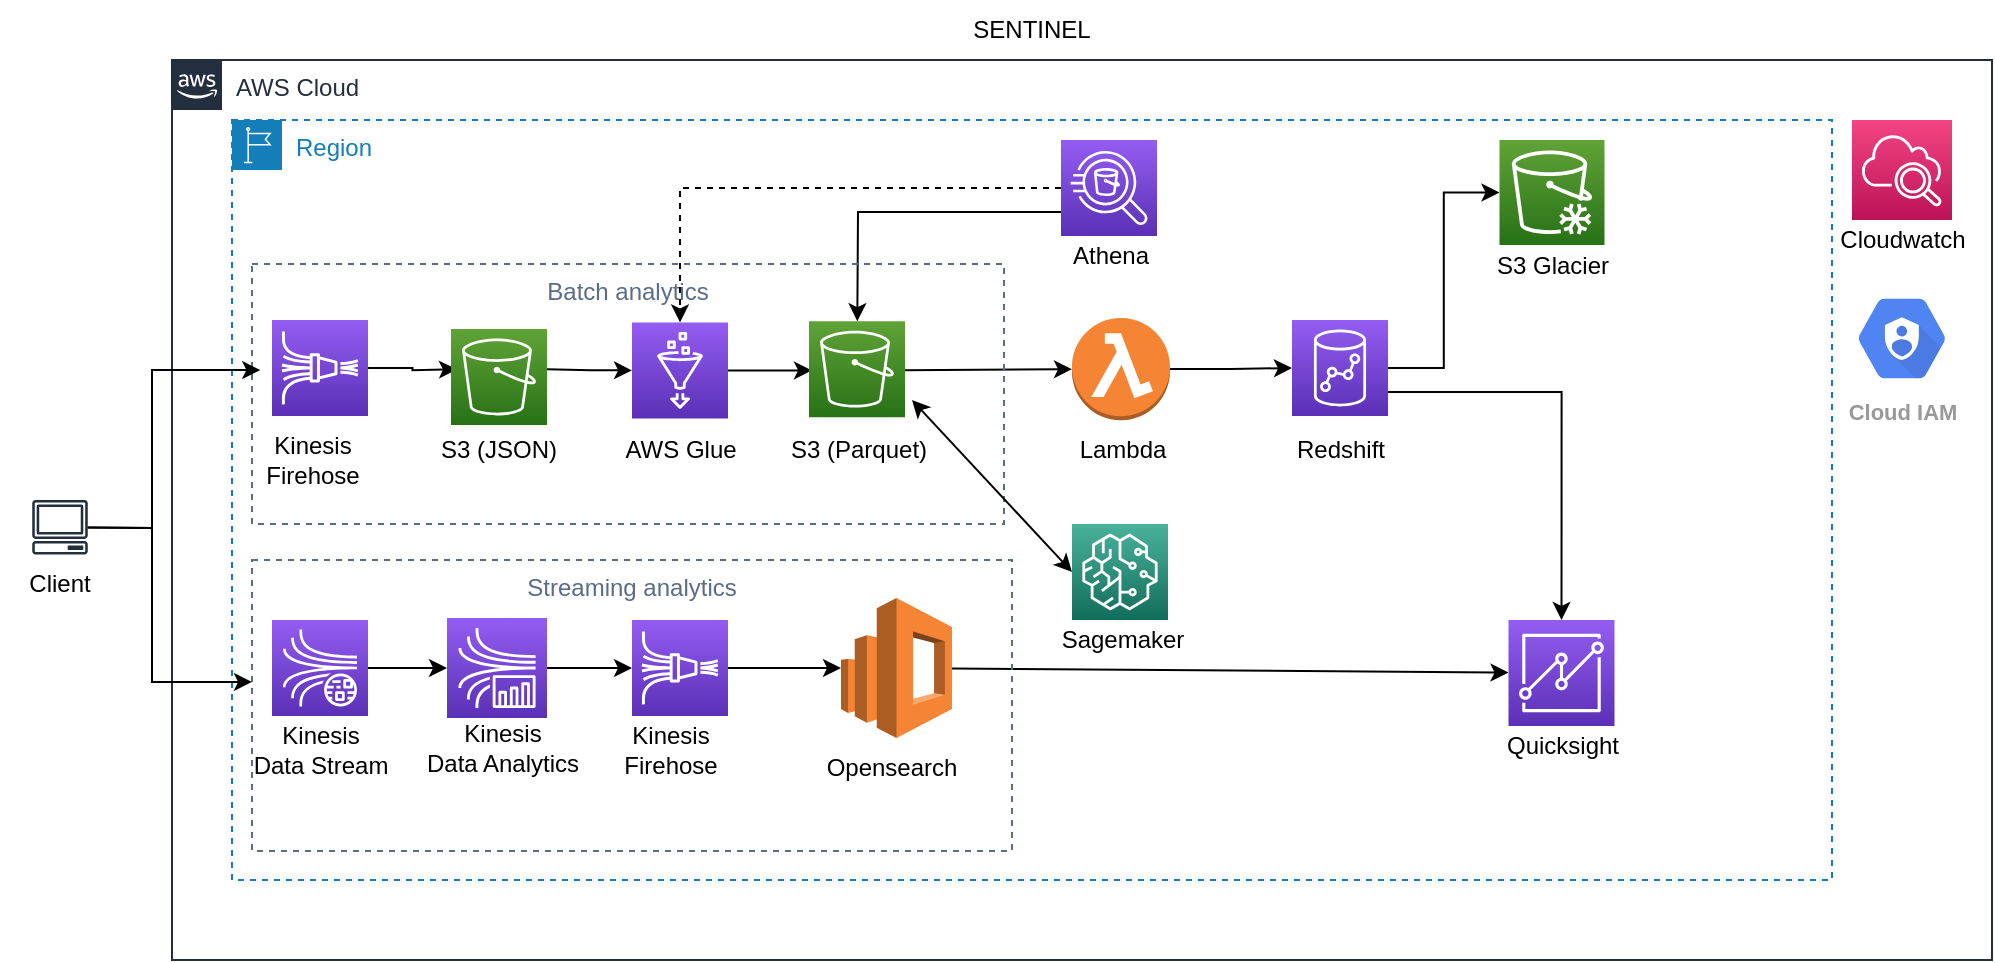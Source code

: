 <mxfile version="16.6.6" type="github">
  <diagram id="7Q6d0gSe2RfeiBhIu6H1" name="Page-1">
    <mxGraphModel dx="1822" dy="762" grid="0" gridSize="10" guides="1" tooltips="1" connect="1" arrows="1" fold="1" page="0" pageScale="1" pageWidth="850" pageHeight="1100" math="0" shadow="0">
      <root>
        <mxCell id="0" />
        <mxCell id="1" parent="0" />
        <mxCell id="qzB6tSZT5ePcG6Z2w_7R-3" value="AWS Cloud" style="points=[[0,0],[0.25,0],[0.5,0],[0.75,0],[1,0],[1,0.25],[1,0.5],[1,0.75],[1,1],[0.75,1],[0.5,1],[0.25,1],[0,1],[0,0.75],[0,0.5],[0,0.25]];outlineConnect=0;gradientColor=none;html=1;whiteSpace=wrap;fontSize=12;fontStyle=0;container=1;pointerEvents=0;collapsible=0;recursiveResize=0;shape=mxgraph.aws4.group;grIcon=mxgraph.aws4.group_aws_cloud_alt;strokeColor=#232F3E;fillColor=none;verticalAlign=top;align=left;spacingLeft=30;fontColor=#232F3E;dashed=0;" parent="1" vertex="1">
          <mxGeometry x="50" y="40" width="910" height="450" as="geometry" />
        </mxCell>
        <mxCell id="KunmOENqvzwIEbT-jIGr-20" value="" style="sketch=0;points=[[0,0,0],[0.25,0,0],[0.5,0,0],[0.75,0,0],[1,0,0],[0,1,0],[0.25,1,0],[0.5,1,0],[0.75,1,0],[1,1,0],[0,0.25,0],[0,0.5,0],[0,0.75,0],[1,0.25,0],[1,0.5,0],[1,0.75,0]];points=[[0,0,0],[0.25,0,0],[0.5,0,0],[0.75,0,0],[1,0,0],[0,1,0],[0.25,1,0],[0.5,1,0],[0.75,1,0],[1,1,0],[0,0.25,0],[0,0.5,0],[0,0.75,0],[1,0.25,0],[1,0.5,0],[1,0.75,0]];outlineConnect=0;fontColor=#232F3E;gradientColor=#F34482;gradientDirection=north;fillColor=#BC1356;strokeColor=#ffffff;dashed=0;verticalLabelPosition=bottom;verticalAlign=top;align=center;html=1;fontSize=12;fontStyle=0;aspect=fixed;shape=mxgraph.aws4.resourceIcon;resIcon=mxgraph.aws4.cloudwatch_2;" parent="qzB6tSZT5ePcG6Z2w_7R-3" vertex="1">
          <mxGeometry x="840" y="30" width="50" height="50" as="geometry" />
        </mxCell>
        <mxCell id="KunmOENqvzwIEbT-jIGr-21" value="Cloudwatch" style="text;html=1;resizable=0;autosize=1;align=center;verticalAlign=middle;points=[];fillColor=none;strokeColor=none;rounded=0;" parent="qzB6tSZT5ePcG6Z2w_7R-3" vertex="1">
          <mxGeometry x="825" y="80" width="80" height="20" as="geometry" />
        </mxCell>
        <mxCell id="8UPiZ9vFNv64V0zAvvHJ-7" value="Cloud IAM" style="sketch=0;html=1;fillColor=#5184F3;strokeColor=none;verticalAlign=top;labelPosition=center;verticalLabelPosition=bottom;align=center;spacingTop=-6;fontSize=11;fontStyle=1;fontColor=#999999;shape=mxgraph.gcp2.hexIcon;prIcon=cloud_iam" parent="qzB6tSZT5ePcG6Z2w_7R-3" vertex="1">
          <mxGeometry x="832" y="110" width="66" height="58.5" as="geometry" />
        </mxCell>
        <mxCell id="qzB6tSZT5ePcG6Z2w_7R-4" value="Region" style="points=[[0,0],[0.25,0],[0.5,0],[0.75,0],[1,0],[1,0.25],[1,0.5],[1,0.75],[1,1],[0.75,1],[0.5,1],[0.25,1],[0,1],[0,0.75],[0,0.5],[0,0.25]];outlineConnect=0;gradientColor=none;html=1;whiteSpace=wrap;fontSize=12;fontStyle=0;container=1;pointerEvents=0;collapsible=0;recursiveResize=0;shape=mxgraph.aws4.group;grIcon=mxgraph.aws4.group_region;strokeColor=#147EBA;fillColor=none;verticalAlign=top;align=left;spacingLeft=30;fontColor=#147EBA;dashed=1;" parent="1" vertex="1">
          <mxGeometry x="80" y="70" width="800" height="380" as="geometry" />
        </mxCell>
        <mxCell id="iw8xefliiGtKPW58excf-16" style="edgeStyle=orthogonalEdgeStyle;rounded=0;orthogonalLoop=1;jettySize=auto;html=1;exitX=1;exitY=0.5;exitDx=0;exitDy=0;exitPerimeter=0;" parent="qzB6tSZT5ePcG6Z2w_7R-4" source="iw8xefliiGtKPW58excf-3" edge="1">
          <mxGeometry relative="1" as="geometry">
            <mxPoint x="112.504" y="124.6" as="targetPoint" />
          </mxGeometry>
        </mxCell>
        <mxCell id="iw8xefliiGtKPW58excf-3" value="" style="sketch=0;points=[[0,0,0],[0.25,0,0],[0.5,0,0],[0.75,0,0],[1,0,0],[0,1,0],[0.25,1,0],[0.5,1,0],[0.75,1,0],[1,1,0],[0,0.25,0],[0,0.5,0],[0,0.75,0],[1,0.25,0],[1,0.5,0],[1,0.75,0]];outlineConnect=0;fontColor=#232F3E;gradientColor=#945DF2;gradientDirection=north;fillColor=#5A30B5;strokeColor=#ffffff;dashed=0;verticalLabelPosition=bottom;verticalAlign=top;align=center;html=1;fontSize=12;fontStyle=0;aspect=fixed;shape=mxgraph.aws4.resourceIcon;resIcon=mxgraph.aws4.kinesis_data_firehose;" parent="qzB6tSZT5ePcG6Z2w_7R-4" vertex="1">
          <mxGeometry x="20" y="100" width="48" height="48" as="geometry" />
        </mxCell>
        <mxCell id="iw8xefliiGtKPW58excf-17" value="" style="edgeStyle=orthogonalEdgeStyle;rounded=0;orthogonalLoop=1;jettySize=auto;html=1;" parent="qzB6tSZT5ePcG6Z2w_7R-4" target="iw8xefliiGtKPW58excf-5" edge="1">
          <mxGeometry relative="1" as="geometry">
            <mxPoint x="157.496" y="124.6" as="sourcePoint" />
          </mxGeometry>
        </mxCell>
        <mxCell id="iw8xefliiGtKPW58excf-18" style="edgeStyle=orthogonalEdgeStyle;rounded=0;orthogonalLoop=1;jettySize=auto;html=1;exitX=1;exitY=0.5;exitDx=0;exitDy=0;exitPerimeter=0;" parent="qzB6tSZT5ePcG6Z2w_7R-4" source="iw8xefliiGtKPW58excf-5" edge="1">
          <mxGeometry relative="1" as="geometry">
            <mxPoint x="290.004" y="125.2" as="targetPoint" />
          </mxGeometry>
        </mxCell>
        <mxCell id="iw8xefliiGtKPW58excf-5" value="" style="sketch=0;points=[[0,0,0],[0.25,0,0],[0.5,0,0],[0.75,0,0],[1,0,0],[0,1,0],[0.25,1,0],[0.5,1,0],[0.75,1,0],[1,1,0],[0,0.25,0],[0,0.5,0],[0,0.75,0],[1,0.25,0],[1,0.5,0],[1,0.75,0]];outlineConnect=0;fontColor=#232F3E;gradientColor=#945DF2;gradientDirection=north;fillColor=#5A30B5;strokeColor=#ffffff;dashed=0;verticalLabelPosition=bottom;verticalAlign=top;align=center;html=1;fontSize=12;fontStyle=0;aspect=fixed;shape=mxgraph.aws4.resourceIcon;resIcon=mxgraph.aws4.glue;" parent="qzB6tSZT5ePcG6Z2w_7R-4" vertex="1">
          <mxGeometry x="200" y="101.2" width="48" height="48" as="geometry" />
        </mxCell>
        <mxCell id="iw8xefliiGtKPW58excf-38" value="" style="edgeStyle=orthogonalEdgeStyle;rounded=0;orthogonalLoop=1;jettySize=auto;html=1;startArrow=none;startFill=0;endArrow=classic;endFill=1;" parent="qzB6tSZT5ePcG6Z2w_7R-4" source="iw8xefliiGtKPW58excf-13" target="iw8xefliiGtKPW58excf-14" edge="1">
          <mxGeometry relative="1" as="geometry" />
        </mxCell>
        <mxCell id="iw8xefliiGtKPW58excf-13" value="" style="sketch=0;points=[[0,0,0],[0.25,0,0],[0.5,0,0],[0.75,0,0],[1,0,0],[0,1,0],[0.25,1,0],[0.5,1,0],[0.75,1,0],[1,1,0],[0,0.25,0],[0,0.5,0],[0,0.75,0],[1,0.25,0],[1,0.5,0],[1,0.75,0]];outlineConnect=0;fontColor=#232F3E;gradientColor=#945DF2;gradientDirection=north;fillColor=#5A30B5;strokeColor=#ffffff;dashed=0;verticalLabelPosition=bottom;verticalAlign=top;align=center;html=1;fontSize=12;fontStyle=0;aspect=fixed;shape=mxgraph.aws4.resourceIcon;resIcon=mxgraph.aws4.kinesis_data_streams;" parent="qzB6tSZT5ePcG6Z2w_7R-4" vertex="1">
          <mxGeometry x="20" y="250" width="48" height="48" as="geometry" />
        </mxCell>
        <mxCell id="iw8xefliiGtKPW58excf-39" value="" style="edgeStyle=orthogonalEdgeStyle;rounded=0;orthogonalLoop=1;jettySize=auto;html=1;startArrow=none;startFill=0;" parent="qzB6tSZT5ePcG6Z2w_7R-4" source="iw8xefliiGtKPW58excf-14" target="iw8xefliiGtKPW58excf-15" edge="1">
          <mxGeometry relative="1" as="geometry" />
        </mxCell>
        <mxCell id="iw8xefliiGtKPW58excf-14" value="" style="sketch=0;points=[[0,0,0],[0.25,0,0],[0.5,0,0],[0.75,0,0],[1,0,0],[0,1,0],[0.25,1,0],[0.5,1,0],[0.75,1,0],[1,1,0],[0,0.25,0],[0,0.5,0],[0,0.75,0],[1,0.25,0],[1,0.5,0],[1,0.75,0]];outlineConnect=0;fontColor=#232F3E;gradientColor=#945DF2;gradientDirection=north;fillColor=#5A30B5;strokeColor=#ffffff;dashed=0;verticalLabelPosition=bottom;verticalAlign=top;align=center;html=1;fontSize=12;fontStyle=0;aspect=fixed;shape=mxgraph.aws4.resourceIcon;resIcon=mxgraph.aws4.kinesis_data_analytics;" parent="qzB6tSZT5ePcG6Z2w_7R-4" vertex="1">
          <mxGeometry x="107.5" y="249" width="50" height="50" as="geometry" />
        </mxCell>
        <mxCell id="KunmOENqvzwIEbT-jIGr-3" style="edgeStyle=orthogonalEdgeStyle;rounded=0;orthogonalLoop=1;jettySize=auto;html=1;" parent="qzB6tSZT5ePcG6Z2w_7R-4" source="iw8xefliiGtKPW58excf-15" target="KunmOENqvzwIEbT-jIGr-2" edge="1">
          <mxGeometry relative="1" as="geometry" />
        </mxCell>
        <mxCell id="iw8xefliiGtKPW58excf-15" value="" style="sketch=0;points=[[0,0,0],[0.25,0,0],[0.5,0,0],[0.75,0,0],[1,0,0],[0,1,0],[0.25,1,0],[0.5,1,0],[0.75,1,0],[1,1,0],[0,0.25,0],[0,0.5,0],[0,0.75,0],[1,0.25,0],[1,0.5,0],[1,0.75,0]];outlineConnect=0;fontColor=#232F3E;gradientColor=#945DF2;gradientDirection=north;fillColor=#5A30B5;strokeColor=#ffffff;dashed=0;verticalLabelPosition=bottom;verticalAlign=top;align=center;html=1;fontSize=12;fontStyle=0;aspect=fixed;shape=mxgraph.aws4.resourceIcon;resIcon=mxgraph.aws4.kinesis_data_firehose;" parent="qzB6tSZT5ePcG6Z2w_7R-4" vertex="1">
          <mxGeometry x="200" y="250" width="48" height="48" as="geometry" />
        </mxCell>
        <mxCell id="iw8xefliiGtKPW58excf-45" value="Kinesis&lt;br&gt;Firehose" style="text;html=1;resizable=0;autosize=1;align=center;verticalAlign=middle;points=[];fillColor=none;strokeColor=none;rounded=0;" parent="qzB6tSZT5ePcG6Z2w_7R-4" vertex="1">
          <mxGeometry x="10" y="155" width="60" height="30" as="geometry" />
        </mxCell>
        <mxCell id="iw8xefliiGtKPW58excf-46" value="S3 (JSON)" style="text;html=1;resizable=0;autosize=1;align=center;verticalAlign=middle;points=[];fillColor=none;strokeColor=none;rounded=0;" parent="qzB6tSZT5ePcG6Z2w_7R-4" vertex="1">
          <mxGeometry x="97.5" y="155" width="70" height="20" as="geometry" />
        </mxCell>
        <mxCell id="iw8xefliiGtKPW58excf-51" value="AWS Glue" style="text;html=1;resizable=0;autosize=1;align=center;verticalAlign=middle;points=[];fillColor=none;strokeColor=none;rounded=0;" parent="qzB6tSZT5ePcG6Z2w_7R-4" vertex="1">
          <mxGeometry x="189" y="155" width="70" height="20" as="geometry" />
        </mxCell>
        <mxCell id="iw8xefliiGtKPW58excf-53" value="Kinesis&lt;br&gt;Data Stream" style="text;html=1;resizable=0;autosize=1;align=center;verticalAlign=middle;points=[];fillColor=none;strokeColor=none;rounded=0;" parent="qzB6tSZT5ePcG6Z2w_7R-4" vertex="1">
          <mxGeometry x="4" y="300" width="80" height="30" as="geometry" />
        </mxCell>
        <mxCell id="iw8xefliiGtKPW58excf-54" value="Kinesis&lt;br&gt;Firehose" style="text;html=1;resizable=0;autosize=1;align=center;verticalAlign=middle;points=[];fillColor=none;strokeColor=none;rounded=0;" parent="qzB6tSZT5ePcG6Z2w_7R-4" vertex="1">
          <mxGeometry x="189" y="300" width="60" height="30" as="geometry" />
        </mxCell>
        <mxCell id="iw8xefliiGtKPW58excf-55" value="Kinesis&lt;br&gt;Data Analytics" style="text;html=1;resizable=0;autosize=1;align=center;verticalAlign=middle;points=[];fillColor=none;strokeColor=none;rounded=0;" parent="qzB6tSZT5ePcG6Z2w_7R-4" vertex="1">
          <mxGeometry x="90" y="299" width="90" height="30" as="geometry" />
        </mxCell>
        <mxCell id="KunmOENqvzwIEbT-jIGr-2" value="" style="outlineConnect=0;dashed=0;verticalLabelPosition=bottom;verticalAlign=top;align=center;html=1;shape=mxgraph.aws3.elasticsearch_service;fillColor=#F58534;gradientColor=none;aspect=fixed;" parent="qzB6tSZT5ePcG6Z2w_7R-4" vertex="1">
          <mxGeometry x="304.5" y="239" width="55.5" height="70" as="geometry" />
        </mxCell>
        <mxCell id="KunmOENqvzwIEbT-jIGr-4" value="Opensearch" style="text;html=1;strokeColor=none;fillColor=none;align=center;verticalAlign=middle;whiteSpace=wrap;rounded=0;" parent="qzB6tSZT5ePcG6Z2w_7R-4" vertex="1">
          <mxGeometry x="300" y="309" width="60" height="30" as="geometry" />
        </mxCell>
        <mxCell id="KunmOENqvzwIEbT-jIGr-10" style="edgeStyle=orthogonalEdgeStyle;rounded=0;orthogonalLoop=1;jettySize=auto;html=1;entryX=0;entryY=0.5;entryDx=0;entryDy=0;entryPerimeter=0;" parent="qzB6tSZT5ePcG6Z2w_7R-4" source="KunmOENqvzwIEbT-jIGr-6" target="KunmOENqvzwIEbT-jIGr-9" edge="1">
          <mxGeometry relative="1" as="geometry" />
        </mxCell>
        <mxCell id="KunmOENqvzwIEbT-jIGr-6" value="" style="outlineConnect=0;dashed=0;verticalLabelPosition=bottom;verticalAlign=top;align=center;html=1;shape=mxgraph.aws3.lambda_function;fillColor=#F58534;gradientColor=none;aspect=fixed;" parent="qzB6tSZT5ePcG6Z2w_7R-4" vertex="1">
          <mxGeometry x="420" y="99.03" width="49" height="51.13" as="geometry" />
        </mxCell>
        <mxCell id="KunmOENqvzwIEbT-jIGr-7" value="" style="endArrow=classic;html=1;rounded=0;entryX=0;entryY=0.5;entryDx=0;entryDy=0;entryPerimeter=0;" parent="qzB6tSZT5ePcG6Z2w_7R-4" target="KunmOENqvzwIEbT-jIGr-6" edge="1">
          <mxGeometry width="50" height="50" relative="1" as="geometry">
            <mxPoint x="334.996" y="125.073" as="sourcePoint" />
            <mxPoint x="450" y="230" as="targetPoint" />
          </mxGeometry>
        </mxCell>
        <mxCell id="KunmOENqvzwIEbT-jIGr-8" value="Lambda" style="text;html=1;resizable=0;autosize=1;align=center;verticalAlign=middle;points=[];fillColor=none;strokeColor=none;rounded=0;" parent="qzB6tSZT5ePcG6Z2w_7R-4" vertex="1">
          <mxGeometry x="414.5" y="155" width="60" height="20" as="geometry" />
        </mxCell>
        <mxCell id="KunmOENqvzwIEbT-jIGr-16" style="edgeStyle=orthogonalEdgeStyle;rounded=0;orthogonalLoop=1;jettySize=auto;html=1;entryX=0;entryY=0.5;entryDx=0;entryDy=0;entryPerimeter=0;" parent="qzB6tSZT5ePcG6Z2w_7R-4" source="KunmOENqvzwIEbT-jIGr-9" target="KunmOENqvzwIEbT-jIGr-12" edge="1">
          <mxGeometry relative="1" as="geometry" />
        </mxCell>
        <mxCell id="KunmOENqvzwIEbT-jIGr-18" style="edgeStyle=orthogonalEdgeStyle;rounded=0;orthogonalLoop=1;jettySize=auto;html=1;entryX=0.5;entryY=0;entryDx=0;entryDy=0;entryPerimeter=0;exitX=1;exitY=0.75;exitDx=0;exitDy=0;exitPerimeter=0;" parent="qzB6tSZT5ePcG6Z2w_7R-4" source="KunmOENqvzwIEbT-jIGr-9" target="KunmOENqvzwIEbT-jIGr-17" edge="1">
          <mxGeometry relative="1" as="geometry" />
        </mxCell>
        <mxCell id="KunmOENqvzwIEbT-jIGr-12" value="" style="sketch=0;points=[[0,0,0],[0.25,0,0],[0.5,0,0],[0.75,0,0],[1,0,0],[0,1,0],[0.25,1,0],[0.5,1,0],[0.75,1,0],[1,1,0],[0,0.25,0],[0,0.5,0],[0,0.75,0],[1,0.25,0],[1,0.5,0],[1,0.75,0]];outlineConnect=0;fontColor=#232F3E;gradientColor=#60A337;gradientDirection=north;fillColor=#277116;strokeColor=#ffffff;dashed=0;verticalLabelPosition=bottom;verticalAlign=top;align=center;html=1;fontSize=12;fontStyle=0;aspect=fixed;shape=mxgraph.aws4.resourceIcon;resIcon=mxgraph.aws4.glacier;" parent="qzB6tSZT5ePcG6Z2w_7R-4" vertex="1">
          <mxGeometry x="633.75" y="10" width="52.5" height="52.5" as="geometry" />
        </mxCell>
        <mxCell id="KunmOENqvzwIEbT-jIGr-13" value="S3 Glacier" style="text;html=1;resizable=0;autosize=1;align=center;verticalAlign=middle;points=[];fillColor=none;strokeColor=none;rounded=0;" parent="qzB6tSZT5ePcG6Z2w_7R-4" vertex="1">
          <mxGeometry x="625" y="62.5" width="70" height="20" as="geometry" />
        </mxCell>
        <mxCell id="KunmOENqvzwIEbT-jIGr-15" value="" style="sketch=0;points=[[0,0,0],[0.25,0,0],[0.5,0,0],[0.75,0,0],[1,0,0],[0,1,0],[0.25,1,0],[0.5,1,0],[0.75,1,0],[1,1,0],[0,0.25,0],[0,0.5,0],[0,0.75,0],[1,0.25,0],[1,0.5,0],[1,0.75,0]];outlineConnect=0;fontColor=#232F3E;gradientColor=#60A337;gradientDirection=north;fillColor=#277116;strokeColor=#ffffff;dashed=0;verticalLabelPosition=bottom;verticalAlign=top;align=center;html=1;fontSize=12;fontStyle=0;aspect=fixed;shape=mxgraph.aws4.resourceIcon;resIcon=mxgraph.aws4.s3;" parent="qzB6tSZT5ePcG6Z2w_7R-4" vertex="1">
          <mxGeometry x="109.5" y="104.5" width="48" height="48" as="geometry" />
        </mxCell>
        <mxCell id="-VK0RoGRRZJG0Q7qWrFC-2" value="" style="sketch=0;points=[[0,0,0],[0.25,0,0],[0.5,0,0],[0.75,0,0],[1,0,0],[0,1,0],[0.25,1,0],[0.5,1,0],[0.75,1,0],[1,1,0],[0,0.25,0],[0,0.5,0],[0,0.75,0],[1,0.25,0],[1,0.5,0],[1,0.75,0]];outlineConnect=0;fontColor=#232F3E;gradientColor=#4AB29A;gradientDirection=north;fillColor=#116D5B;strokeColor=#ffffff;dashed=0;verticalLabelPosition=bottom;verticalAlign=top;align=center;html=1;fontSize=12;fontStyle=0;aspect=fixed;shape=mxgraph.aws4.resourceIcon;resIcon=mxgraph.aws4.sagemaker;" parent="qzB6tSZT5ePcG6Z2w_7R-4" vertex="1">
          <mxGeometry x="420" y="202" width="48" height="48" as="geometry" />
        </mxCell>
        <mxCell id="-VK0RoGRRZJG0Q7qWrFC-3" value="Sagemaker" style="text;html=1;resizable=0;autosize=1;align=center;verticalAlign=middle;points=[];fillColor=none;strokeColor=none;rounded=0;" parent="qzB6tSZT5ePcG6Z2w_7R-4" vertex="1">
          <mxGeometry x="404.5" y="250" width="80" height="20" as="geometry" />
        </mxCell>
        <mxCell id="8UPiZ9vFNv64V0zAvvHJ-5" value="" style="endArrow=classic;html=1;rounded=0;" parent="qzB6tSZT5ePcG6Z2w_7R-4" source="KunmOENqvzwIEbT-jIGr-2" target="KunmOENqvzwIEbT-jIGr-17" edge="1">
          <mxGeometry width="50" height="50" relative="1" as="geometry">
            <mxPoint x="340" y="210" as="sourcePoint" />
            <mxPoint x="395.5" y="274" as="targetPoint" />
            <Array as="points" />
          </mxGeometry>
        </mxCell>
        <mxCell id="KunmOENqvzwIEbT-jIGr-46" value="Streaming analytics" style="fillColor=none;strokeColor=#5A6C86;dashed=1;verticalAlign=top;fontStyle=0;fontColor=#5A6C86;glass=0;" parent="qzB6tSZT5ePcG6Z2w_7R-4" vertex="1">
          <mxGeometry x="10" y="220" width="380" height="145.5" as="geometry" />
        </mxCell>
        <mxCell id="8UPiZ9vFNv64V0zAvvHJ-9" value="" style="sketch=0;points=[[0,0,0],[0.25,0,0],[0.5,0,0],[0.75,0,0],[1,0,0],[0,1,0],[0.25,1,0],[0.5,1,0],[0.75,1,0],[1,1,0],[0,0.25,0],[0,0.5,0],[0,0.75,0],[1,0.25,0],[1,0.5,0],[1,0.75,0]];outlineConnect=0;fontColor=#232F3E;gradientColor=#945DF2;gradientDirection=north;fillColor=#5A30B5;strokeColor=#ffffff;dashed=0;verticalLabelPosition=bottom;verticalAlign=top;align=center;html=1;fontSize=12;fontStyle=0;aspect=fixed;shape=mxgraph.aws4.resourceIcon;resIcon=mxgraph.aws4.athena;" parent="qzB6tSZT5ePcG6Z2w_7R-4" vertex="1">
          <mxGeometry x="414.5" y="10" width="48" height="48" as="geometry" />
        </mxCell>
        <mxCell id="8UPiZ9vFNv64V0zAvvHJ-10" value="Athena" style="text;html=1;resizable=0;autosize=1;align=center;verticalAlign=middle;points=[];fillColor=none;strokeColor=none;rounded=0;" parent="qzB6tSZT5ePcG6Z2w_7R-4" vertex="1">
          <mxGeometry x="413.5" y="58" width="50" height="20" as="geometry" />
        </mxCell>
        <mxCell id="8UPiZ9vFNv64V0zAvvHJ-11" value="" style="endArrow=classic;html=1;rounded=0;exitX=0;exitY=0.75;exitDx=0;exitDy=0;exitPerimeter=0;" parent="qzB6tSZT5ePcG6Z2w_7R-4" source="8UPiZ9vFNv64V0zAvvHJ-9" target="KunmOENqvzwIEbT-jIGr-14" edge="1">
          <mxGeometry width="50" height="50" relative="1" as="geometry">
            <mxPoint x="340" y="210" as="sourcePoint" />
            <mxPoint x="390" y="160" as="targetPoint" />
            <Array as="points">
              <mxPoint x="313" y="46" />
            </Array>
          </mxGeometry>
        </mxCell>
        <mxCell id="8UPiZ9vFNv64V0zAvvHJ-14" value="" style="endArrow=classic;html=1;rounded=0;dashed=1;" parent="qzB6tSZT5ePcG6Z2w_7R-4" source="8UPiZ9vFNv64V0zAvvHJ-9" target="iw8xefliiGtKPW58excf-5" edge="1">
          <mxGeometry width="50" height="50" relative="1" as="geometry">
            <mxPoint x="340" y="210" as="sourcePoint" />
            <mxPoint x="390" y="160" as="targetPoint" />
            <Array as="points">
              <mxPoint x="224" y="34" />
            </Array>
          </mxGeometry>
        </mxCell>
        <mxCell id="KunmOENqvzwIEbT-jIGr-47" value="Batch analytics" style="fillColor=none;strokeColor=#5A6C86;dashed=1;verticalAlign=top;fontStyle=0;fontColor=#5A6C86;glass=0;" parent="qzB6tSZT5ePcG6Z2w_7R-4" vertex="1">
          <mxGeometry x="10" y="72.0" width="376" height="130" as="geometry" />
        </mxCell>
        <mxCell id="8UPiZ9vFNv64V0zAvvHJ-16" value="" style="group" parent="qzB6tSZT5ePcG6Z2w_7R-4" vertex="1" connectable="0">
          <mxGeometry x="630" y="250" width="70" height="73" as="geometry" />
        </mxCell>
        <mxCell id="KunmOENqvzwIEbT-jIGr-17" value="" style="sketch=0;points=[[0,0,0],[0.25,0,0],[0.5,0,0],[0.75,0,0],[1,0,0],[0,1,0],[0.25,1,0],[0.5,1,0],[0.75,1,0],[1,1,0],[0,0.25,0],[0,0.5,0],[0,0.75,0],[1,0.25,0],[1,0.5,0],[1,0.75,0]];outlineConnect=0;fontColor=#232F3E;gradientColor=#945DF2;gradientDirection=north;fillColor=#5A30B5;strokeColor=#ffffff;dashed=0;verticalLabelPosition=bottom;verticalAlign=top;align=center;html=1;fontSize=12;fontStyle=0;aspect=fixed;shape=mxgraph.aws4.resourceIcon;resIcon=mxgraph.aws4.quicksight;" parent="8UPiZ9vFNv64V0zAvvHJ-16" vertex="1">
          <mxGeometry x="8.25" width="53" height="53" as="geometry" />
        </mxCell>
        <mxCell id="KunmOENqvzwIEbT-jIGr-19" value="Quicksight" style="text;html=1;resizable=0;autosize=1;align=center;verticalAlign=middle;points=[];fillColor=none;strokeColor=none;rounded=0;" parent="8UPiZ9vFNv64V0zAvvHJ-16" vertex="1">
          <mxGeometry y="53" width="70" height="20" as="geometry" />
        </mxCell>
        <mxCell id="8UPiZ9vFNv64V0zAvvHJ-17" value="" style="group" parent="qzB6tSZT5ePcG6Z2w_7R-4" vertex="1" connectable="0">
          <mxGeometry x="524" y="100" width="60" height="75" as="geometry" />
        </mxCell>
        <mxCell id="KunmOENqvzwIEbT-jIGr-9" value="" style="sketch=0;points=[[0,0,0],[0.25,0,0],[0.5,0,0],[0.75,0,0],[1,0,0],[0,1,0],[0.25,1,0],[0.5,1,0],[0.75,1,0],[1,1,0],[0,0.25,0],[0,0.5,0],[0,0.75,0],[1,0.25,0],[1,0.5,0],[1,0.75,0]];outlineConnect=0;fontColor=#232F3E;gradientColor=#945DF2;gradientDirection=north;fillColor=#5A30B5;strokeColor=#ffffff;dashed=0;verticalLabelPosition=bottom;verticalAlign=top;align=center;html=1;fontSize=12;fontStyle=0;aspect=fixed;shape=mxgraph.aws4.resourceIcon;resIcon=mxgraph.aws4.redshift;" parent="8UPiZ9vFNv64V0zAvvHJ-17" vertex="1">
          <mxGeometry x="6" width="48" height="48" as="geometry" />
        </mxCell>
        <mxCell id="KunmOENqvzwIEbT-jIGr-11" value="Redshift" style="text;html=1;resizable=0;autosize=1;align=center;verticalAlign=middle;points=[];fillColor=none;strokeColor=none;rounded=0;" parent="8UPiZ9vFNv64V0zAvvHJ-17" vertex="1">
          <mxGeometry y="55" width="60" height="20" as="geometry" />
        </mxCell>
        <mxCell id="8UPiZ9vFNv64V0zAvvHJ-22" value="" style="group" parent="qzB6tSZT5ePcG6Z2w_7R-4" vertex="1" connectable="0">
          <mxGeometry x="272.5" y="100.6" width="80" height="74.4" as="geometry" />
        </mxCell>
        <mxCell id="iw8xefliiGtKPW58excf-50" value="S3 (Parquet)" style="text;html=1;resizable=0;autosize=1;align=center;verticalAlign=middle;points=[];fillColor=none;strokeColor=none;rounded=0;" parent="8UPiZ9vFNv64V0zAvvHJ-22" vertex="1">
          <mxGeometry y="54.4" width="80" height="20" as="geometry" />
        </mxCell>
        <mxCell id="KunmOENqvzwIEbT-jIGr-14" value="" style="sketch=0;points=[[0,0,0],[0.25,0,0],[0.5,0,0],[0.75,0,0],[1,0,0],[0,1,0],[0.25,1,0],[0.5,1,0],[0.75,1,0],[1,1,0],[0,0.25,0],[0,0.5,0],[0,0.75,0],[1,0.25,0],[1,0.5,0],[1,0.75,0]];outlineConnect=0;fontColor=#232F3E;gradientColor=#60A337;gradientDirection=north;fillColor=#277116;strokeColor=#ffffff;dashed=0;verticalLabelPosition=bottom;verticalAlign=top;align=center;html=1;fontSize=12;fontStyle=0;aspect=fixed;shape=mxgraph.aws4.resourceIcon;resIcon=mxgraph.aws4.s3;" parent="8UPiZ9vFNv64V0zAvvHJ-22" vertex="1">
          <mxGeometry x="16" width="48" height="48" as="geometry" />
        </mxCell>
        <mxCell id="8UPiZ9vFNv64V0zAvvHJ-23" value="" style="endArrow=classic;startArrow=classic;html=1;rounded=0;exitX=0;exitY=0.5;exitDx=0;exitDy=0;exitPerimeter=0;" parent="qzB6tSZT5ePcG6Z2w_7R-4" source="-VK0RoGRRZJG0Q7qWrFC-2" edge="1">
          <mxGeometry width="50" height="50" relative="1" as="geometry">
            <mxPoint x="340" y="210" as="sourcePoint" />
            <mxPoint x="340" y="140" as="targetPoint" />
            <Array as="points" />
          </mxGeometry>
        </mxCell>
        <mxCell id="iw8xefliiGtKPW58excf-2" value="" style="sketch=0;outlineConnect=0;fontColor=#232F3E;gradientColor=none;fillColor=#232F3D;strokeColor=none;dashed=0;verticalLabelPosition=bottom;verticalAlign=top;align=center;html=1;fontSize=12;fontStyle=0;aspect=fixed;pointerEvents=1;shape=mxgraph.aws4.client;" parent="1" vertex="1">
          <mxGeometry x="-20" y="260" width="28" height="27.28" as="geometry" />
        </mxCell>
        <mxCell id="8UPiZ9vFNv64V0zAvvHJ-15" value="SENTINEL" style="text;html=1;strokeColor=none;fillColor=none;align=center;verticalAlign=middle;whiteSpace=wrap;rounded=0;" parent="1" vertex="1">
          <mxGeometry x="450" y="10" width="60" height="30" as="geometry" />
        </mxCell>
        <mxCell id="HNJWqXl-fik50f2AaBHq-1" value="Client" style="text;html=1;strokeColor=none;fillColor=none;align=center;verticalAlign=middle;whiteSpace=wrap;rounded=0;" parent="1" vertex="1">
          <mxGeometry x="-36" y="287.28" width="60" height="30" as="geometry" />
        </mxCell>
        <mxCell id="1oRZHa8BkrP6K82J0BnA-2" value="" style="endArrow=classic;html=1;rounded=0;strokeColor=#000000;entryX=0.011;entryY=0.408;entryDx=0;entryDy=0;entryPerimeter=0;" edge="1" parent="1" source="iw8xefliiGtKPW58excf-2" target="KunmOENqvzwIEbT-jIGr-47">
          <mxGeometry width="50" height="50" relative="1" as="geometry">
            <mxPoint x="540" y="220" as="sourcePoint" />
            <mxPoint x="590" y="170" as="targetPoint" />
            <Array as="points">
              <mxPoint x="40" y="274" />
              <mxPoint x="40" y="195" />
            </Array>
          </mxGeometry>
        </mxCell>
        <mxCell id="1oRZHa8BkrP6K82J0BnA-3" value="" style="endArrow=classic;html=1;rounded=0;strokeColor=#000000;entryX=0;entryY=0.419;entryDx=0;entryDy=0;entryPerimeter=0;" edge="1" parent="1" source="iw8xefliiGtKPW58excf-2" target="KunmOENqvzwIEbT-jIGr-46">
          <mxGeometry width="50" height="50" relative="1" as="geometry">
            <mxPoint x="540" y="220" as="sourcePoint" />
            <mxPoint x="590" y="170" as="targetPoint" />
            <Array as="points">
              <mxPoint x="40" y="274" />
              <mxPoint x="40" y="351" />
            </Array>
          </mxGeometry>
        </mxCell>
      </root>
    </mxGraphModel>
  </diagram>
</mxfile>
